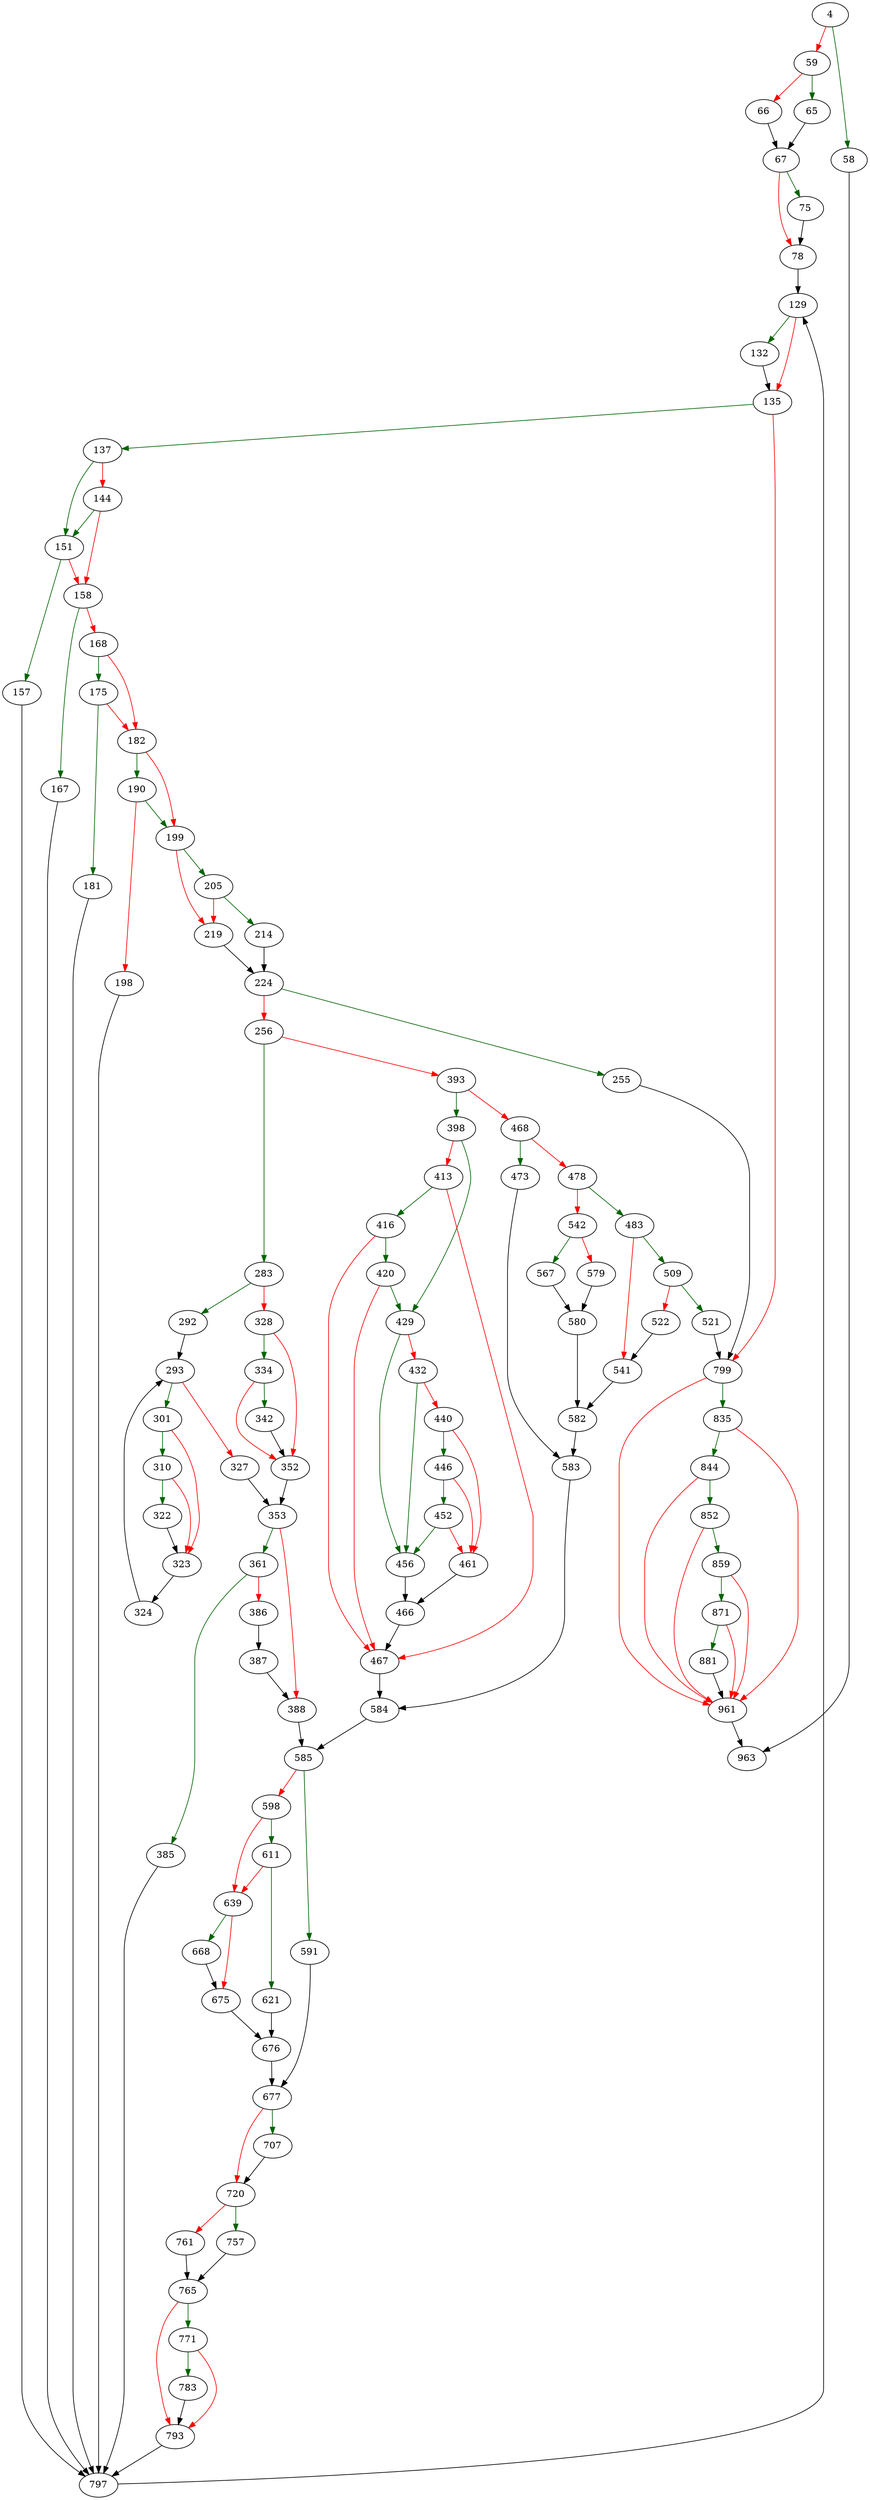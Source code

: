 strict digraph "whereLoopAddBtreeIndex" {
	// Node definitions.
	4 [entry=true];
	58;
	59;
	963;
	65;
	66;
	67;
	75;
	78;
	129;
	132;
	135;
	137;
	799;
	151;
	144;
	158;
	157;
	797;
	167;
	168;
	175;
	182;
	181;
	190;
	199;
	198;
	205;
	219;
	214;
	224;
	255;
	256;
	283;
	393;
	292;
	328;
	293;
	301;
	327;
	310;
	323;
	322;
	324;
	353;
	334;
	352;
	342;
	361;
	388;
	385;
	386;
	387;
	585;
	398;
	468;
	429;
	413;
	416;
	467;
	420;
	456;
	432;
	440;
	446;
	461;
	452;
	466;
	584;
	473;
	478;
	583;
	483;
	542;
	509;
	541;
	521;
	522;
	582;
	567;
	579;
	580;
	591;
	598;
	677;
	611;
	639;
	621;
	676;
	668;
	675;
	707;
	720;
	757;
	761;
	765;
	771;
	793;
	783;
	835;
	961;
	844;
	852;
	859;
	871;
	881;

	// Edge definitions.
	4 -> 58 [
		color=darkgreen
		cond=true
	];
	4 -> 59 [
		color=red
		cond=false
	];
	58 -> 963;
	59 -> 65 [
		color=darkgreen
		cond=true
	];
	59 -> 66 [
		color=red
		cond=false
	];
	65 -> 67;
	66 -> 67;
	67 -> 75 [
		color=darkgreen
		cond=true
	];
	67 -> 78 [
		color=red
		cond=false
	];
	75 -> 78;
	78 -> 129;
	129 -> 132 [
		color=darkgreen
		cond=true
	];
	129 -> 135 [
		color=red
		cond=false
	];
	132 -> 135;
	135 -> 137 [
		color=darkgreen
		cond=true
	];
	135 -> 799 [
		color=red
		cond=false
	];
	137 -> 151 [
		color=darkgreen
		cond=true
	];
	137 -> 144 [
		color=red
		cond=false
	];
	799 -> 835 [
		color=darkgreen
		cond=true
	];
	799 -> 961 [
		color=red
		cond=false
	];
	151 -> 158 [
		color=red
		cond=false
	];
	151 -> 157 [
		color=darkgreen
		cond=true
	];
	144 -> 151 [
		color=darkgreen
		cond=true
	];
	144 -> 158 [
		color=red
		cond=false
	];
	158 -> 167 [
		color=darkgreen
		cond=true
	];
	158 -> 168 [
		color=red
		cond=false
	];
	157 -> 797;
	797 -> 129;
	167 -> 797;
	168 -> 175 [
		color=darkgreen
		cond=true
	];
	168 -> 182 [
		color=red
		cond=false
	];
	175 -> 182 [
		color=red
		cond=false
	];
	175 -> 181 [
		color=darkgreen
		cond=true
	];
	182 -> 190 [
		color=darkgreen
		cond=true
	];
	182 -> 199 [
		color=red
		cond=false
	];
	181 -> 797;
	190 -> 199 [
		color=darkgreen
		cond=true
	];
	190 -> 198 [
		color=red
		cond=false
	];
	199 -> 205 [
		color=darkgreen
		cond=true
	];
	199 -> 219 [
		color=red
		cond=false
	];
	198 -> 797;
	205 -> 219 [
		color=red
		cond=false
	];
	205 -> 214 [
		color=darkgreen
		cond=true
	];
	219 -> 224;
	214 -> 224;
	224 -> 255 [
		color=darkgreen
		cond=true
	];
	224 -> 256 [
		color=red
		cond=false
	];
	255 -> 799;
	256 -> 283 [
		color=darkgreen
		cond=true
	];
	256 -> 393 [
		color=red
		cond=false
	];
	283 -> 292 [
		color=darkgreen
		cond=true
	];
	283 -> 328 [
		color=red
		cond=false
	];
	393 -> 398 [
		color=darkgreen
		cond=true
	];
	393 -> 468 [
		color=red
		cond=false
	];
	292 -> 293;
	328 -> 334 [
		color=darkgreen
		cond=true
	];
	328 -> 352 [
		color=red
		cond=false
	];
	293 -> 301 [
		color=darkgreen
		cond=true
	];
	293 -> 327 [
		color=red
		cond=false
	];
	301 -> 310 [
		color=darkgreen
		cond=true
	];
	301 -> 323 [
		color=red
		cond=false
	];
	327 -> 353;
	310 -> 323 [
		color=red
		cond=false
	];
	310 -> 322 [
		color=darkgreen
		cond=true
	];
	323 -> 324;
	322 -> 323;
	324 -> 293;
	353 -> 361 [
		color=darkgreen
		cond=true
	];
	353 -> 388 [
		color=red
		cond=false
	];
	334 -> 352 [
		color=red
		cond=false
	];
	334 -> 342 [
		color=darkgreen
		cond=true
	];
	352 -> 353;
	342 -> 352;
	361 -> 385 [
		color=darkgreen
		cond=true
	];
	361 -> 386 [
		color=red
		cond=false
	];
	388 -> 585;
	385 -> 797;
	386 -> 387;
	387 -> 388;
	585 -> 591 [
		color=darkgreen
		cond=true
	];
	585 -> 598 [
		color=red
		cond=false
	];
	398 -> 429 [
		color=darkgreen
		cond=true
	];
	398 -> 413 [
		color=red
		cond=false
	];
	468 -> 473 [
		color=darkgreen
		cond=true
	];
	468 -> 478 [
		color=red
		cond=false
	];
	429 -> 456 [
		color=darkgreen
		cond=true
	];
	429 -> 432 [
		color=red
		cond=false
	];
	413 -> 416 [
		color=darkgreen
		cond=true
	];
	413 -> 467 [
		color=red
		cond=false
	];
	416 -> 467 [
		color=red
		cond=false
	];
	416 -> 420 [
		color=darkgreen
		cond=true
	];
	467 -> 584;
	420 -> 429 [
		color=darkgreen
		cond=true
	];
	420 -> 467 [
		color=red
		cond=false
	];
	456 -> 466;
	432 -> 456 [
		color=darkgreen
		cond=true
	];
	432 -> 440 [
		color=red
		cond=false
	];
	440 -> 446 [
		color=darkgreen
		cond=true
	];
	440 -> 461 [
		color=red
		cond=false
	];
	446 -> 461 [
		color=red
		cond=false
	];
	446 -> 452 [
		color=darkgreen
		cond=true
	];
	461 -> 466;
	452 -> 456 [
		color=darkgreen
		cond=true
	];
	452 -> 461 [
		color=red
		cond=false
	];
	466 -> 467;
	584 -> 585;
	473 -> 583;
	478 -> 483 [
		color=darkgreen
		cond=true
	];
	478 -> 542 [
		color=red
		cond=false
	];
	583 -> 584;
	483 -> 509 [
		color=darkgreen
		cond=true
	];
	483 -> 541 [
		color=red
		cond=false
	];
	542 -> 567 [
		color=darkgreen
		cond=true
	];
	542 -> 579 [
		color=red
		cond=false
	];
	509 -> 521 [
		color=darkgreen
		cond=true
	];
	509 -> 522 [
		color=red
		cond=false
	];
	541 -> 582;
	521 -> 799;
	522 -> 541;
	582 -> 583;
	567 -> 580;
	579 -> 580;
	580 -> 582;
	591 -> 677;
	598 -> 611 [
		color=darkgreen
		cond=true
	];
	598 -> 639 [
		color=red
		cond=false
	];
	677 -> 707 [
		color=darkgreen
		cond=true
	];
	677 -> 720 [
		color=red
		cond=false
	];
	611 -> 639 [
		color=red
		cond=false
	];
	611 -> 621 [
		color=darkgreen
		cond=true
	];
	639 -> 668 [
		color=darkgreen
		cond=true
	];
	639 -> 675 [
		color=red
		cond=false
	];
	621 -> 676;
	676 -> 677;
	668 -> 675;
	675 -> 676;
	707 -> 720;
	720 -> 757 [
		color=darkgreen
		cond=true
	];
	720 -> 761 [
		color=red
		cond=false
	];
	757 -> 765;
	761 -> 765;
	765 -> 771 [
		color=darkgreen
		cond=true
	];
	765 -> 793 [
		color=red
		cond=false
	];
	771 -> 793 [
		color=red
		cond=false
	];
	771 -> 783 [
		color=darkgreen
		cond=true
	];
	793 -> 797;
	783 -> 793;
	835 -> 961 [
		color=red
		cond=false
	];
	835 -> 844 [
		color=darkgreen
		cond=true
	];
	961 -> 963;
	844 -> 961 [
		color=red
		cond=false
	];
	844 -> 852 [
		color=darkgreen
		cond=true
	];
	852 -> 961 [
		color=red
		cond=false
	];
	852 -> 859 [
		color=darkgreen
		cond=true
	];
	859 -> 961 [
		color=red
		cond=false
	];
	859 -> 871 [
		color=darkgreen
		cond=true
	];
	871 -> 961 [
		color=red
		cond=false
	];
	871 -> 881 [
		color=darkgreen
		cond=true
	];
	881 -> 961;
}